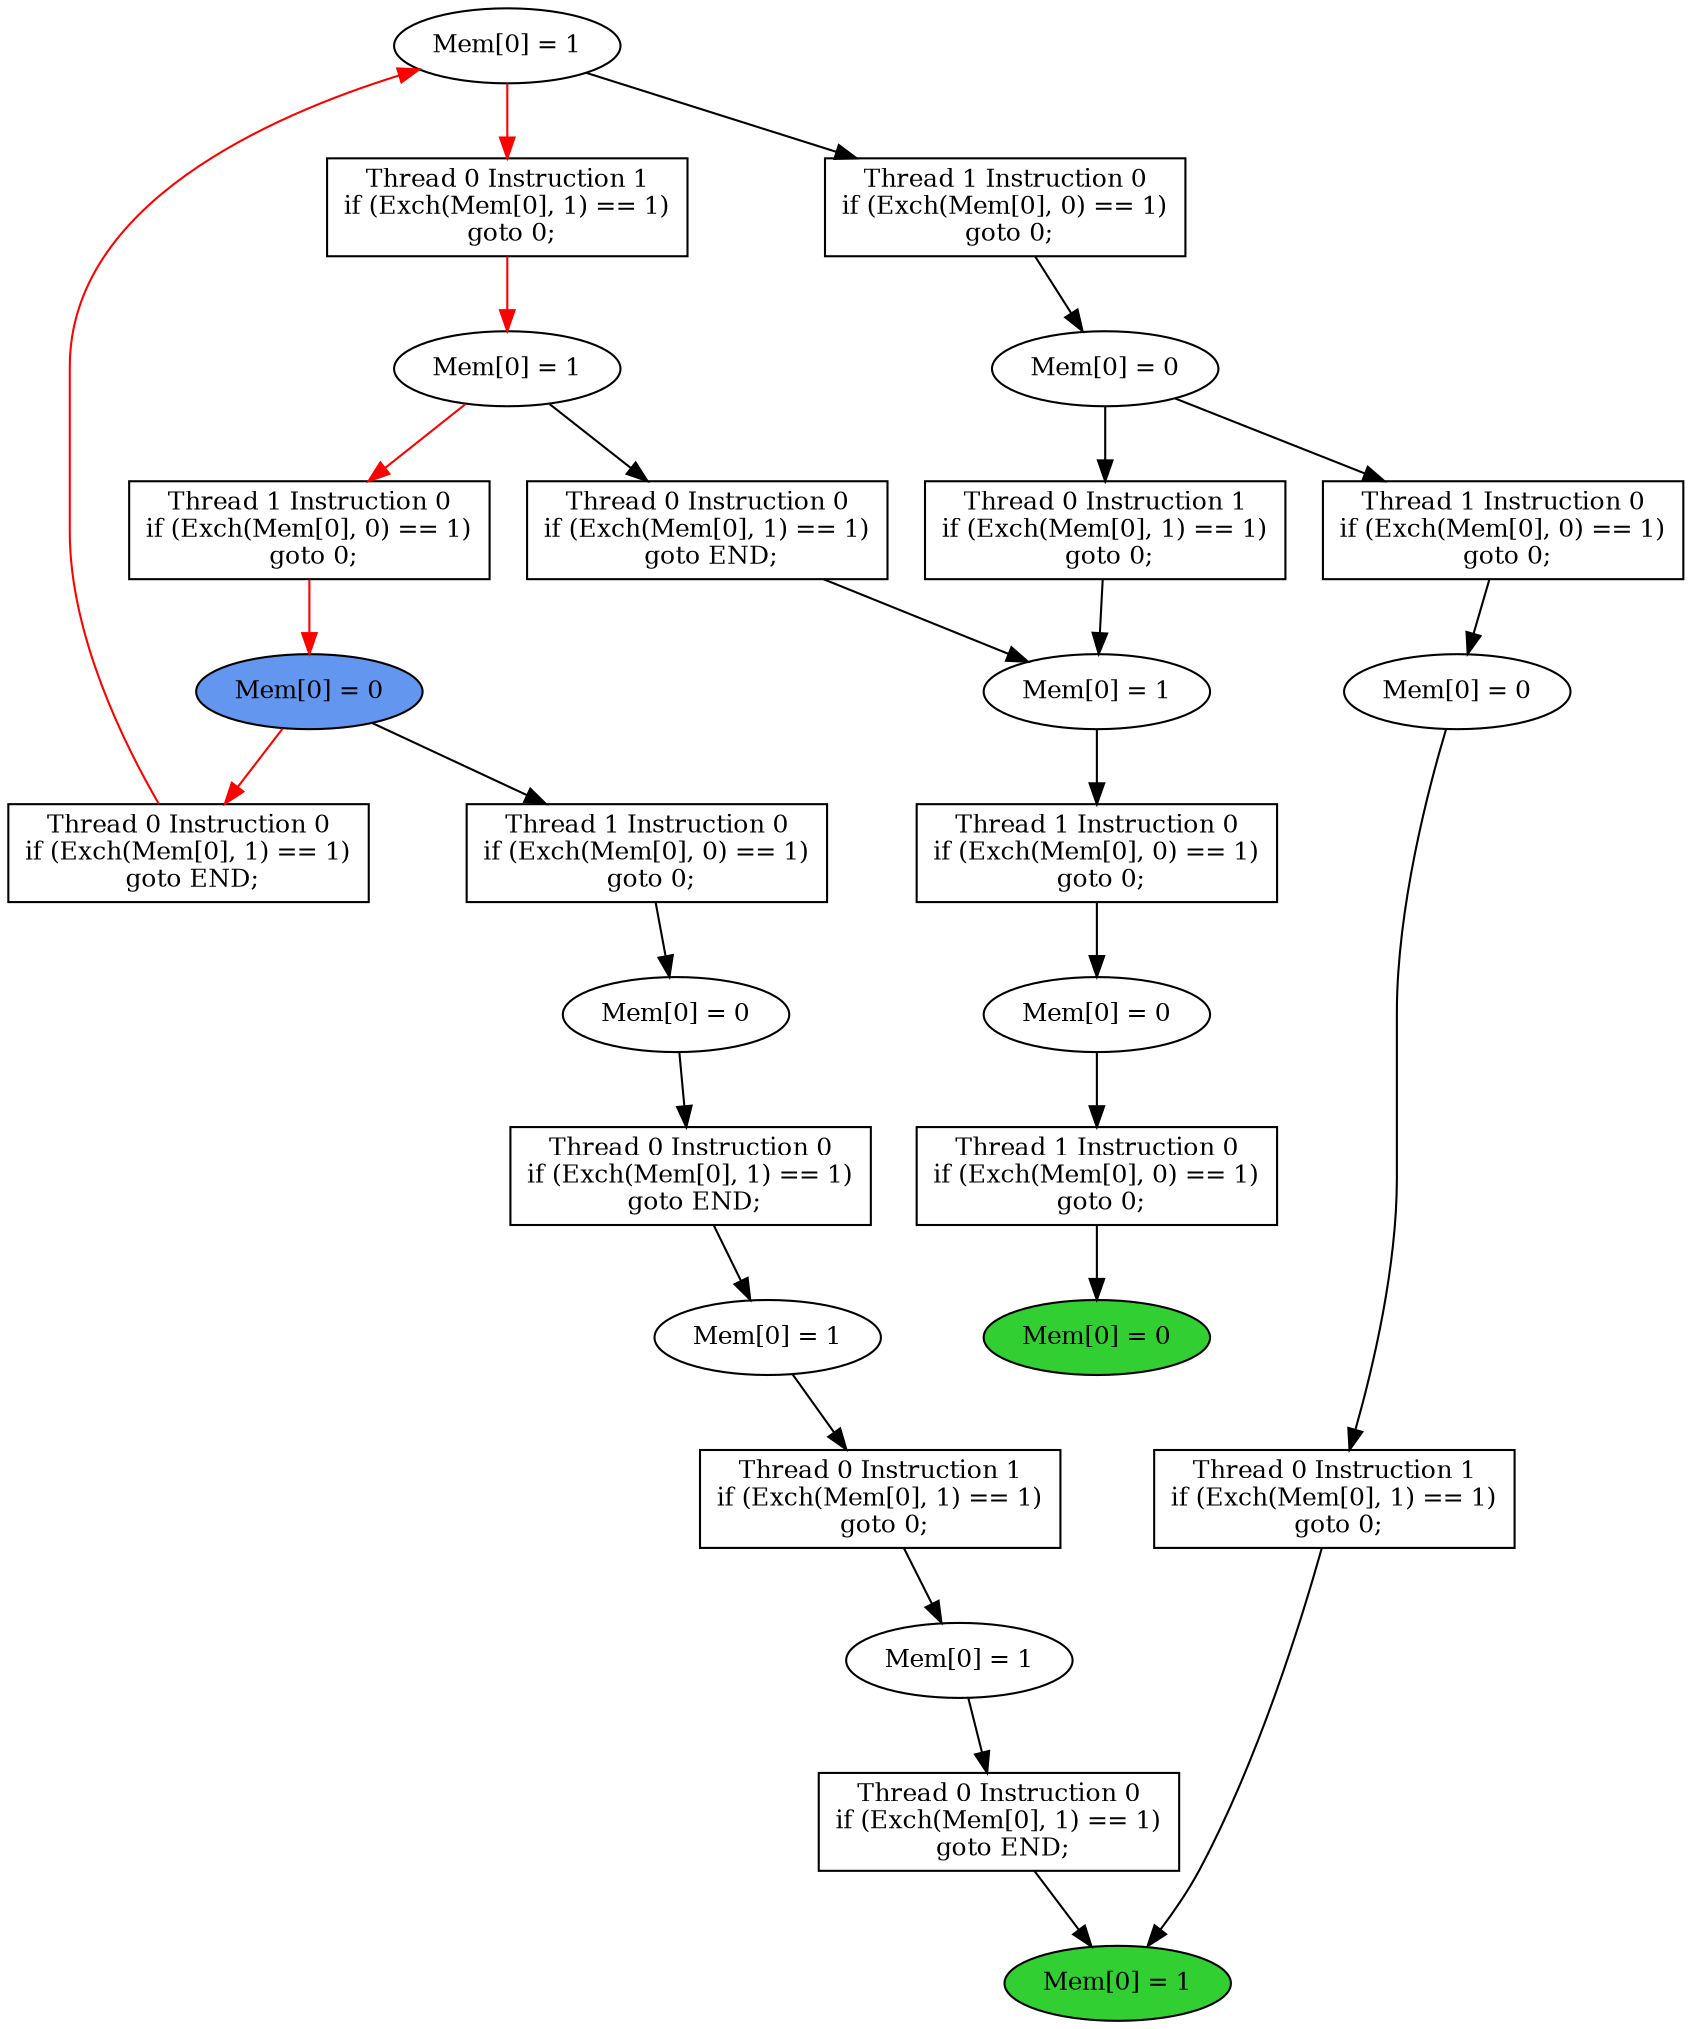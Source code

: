 digraph "graph" {
graph [fontsize=12]
node [fontsize=12]
edge [fontsize=12]
rankdir=TB;
"N23" -> "N15" [uuid = "<A0, END1>", color = "#000000", fontcolor = "#ffffff", style = "solid", label = "", dir = "forward", weight = "1"]
"N33" -> "N32" [uuid = "<A1, S8>", color = "#ff0000", fontcolor = "#ffffff", style = "solid", label = "", dir = "forward", weight = "1"]
"N16" -> "N15" [uuid = "<A2, END1>", color = "#000000", fontcolor = "#ffffff", style = "solid", label = "", dir = "forward", weight = "1"]
"N14" -> "N12" [uuid = "<A3, S7>", color = "#000000", fontcolor = "#ffffff", style = "solid", label = "", dir = "forward", weight = "1"]
"N20" -> "N19" [uuid = "<A4, S1>", color = "#000000", fontcolor = "#ffffff", style = "solid", label = "", dir = "forward", weight = "1"]
"N36" -> "N29" [uuid = "<A5, S0>", color = "#ff0000", fontcolor = "#ffffff", style = "solid", label = "", dir = "back", weight = "1"]
"N13" -> "N12" [uuid = "<A6, S7>", color = "#000000", fontcolor = "#ffffff", style = "solid", label = "", dir = "forward", weight = "1"]
"N18" -> "N17" [uuid = "<A7, S6>", color = "#000000", fontcolor = "#ffffff", style = "solid", label = "", dir = "forward", weight = "1"]
"N9" -> "N8" [uuid = "<A8, END0>", color = "#000000", fontcolor = "#ffffff", style = "solid", label = "", dir = "forward", weight = "1"]
"N27" -> "N26" [uuid = "<A9, S5>", color = "#000000", fontcolor = "#ffffff", style = "solid", label = "", dir = "forward", weight = "1"]
"N11" -> "N10" [uuid = "<A10, S4>", color = "#000000", fontcolor = "#ffffff", style = "solid", label = "", dir = "forward", weight = "1"]
"N25" -> "N24" [uuid = "<A11, S3>", color = "#000000", fontcolor = "#ffffff", style = "solid", label = "", dir = "forward", weight = "1"]
"N22" -> "N21" [uuid = "<A12, S2>", color = "#000000", fontcolor = "#ffffff", style = "solid", label = "", dir = "forward", weight = "1"]
"N31" -> "N30" [uuid = "<A13, START$0>", color = "#ff0000", fontcolor = "#ffffff", style = "solid", label = "", dir = "forward", weight = "1"]
"N24" -> "N23" [uuid = "<A0, S3>", color = "#000000", fontcolor = "#ffffff", style = "solid", label = "", dir = "forward", weight = "1"]
"N36" -> "N33" [uuid = "<A1, S0>", color = "#ff0000", fontcolor = "#ffffff", style = "solid", label = "", dir = "forward", weight = "1"]
"N17" -> "N16" [uuid = "<A2, S6>", color = "#000000", fontcolor = "#ffffff", style = "solid", label = "", dir = "forward", weight = "1"]
"N32" -> "N14" [uuid = "<A3, S8>", color = "#000000", fontcolor = "#ffffff", style = "solid", label = "", dir = "forward", weight = "1"]
"N21" -> "N20" [uuid = "<A4, S2>", color = "#000000", fontcolor = "#ffffff", style = "solid", label = "", dir = "forward", weight = "1"]
"N30" -> "N29" [uuid = "<A5, START$0>", color = "#ff0000", fontcolor = "#ffffff", style = "solid", label = "", dir = "forward", weight = "1"]
"N26" -> "N13" [uuid = "<A6, S5>", color = "#000000", fontcolor = "#ffffff", style = "solid", label = "", dir = "forward", weight = "1"]
"N19" -> "N18" [uuid = "<A7, S1>", color = "#000000", fontcolor = "#ffffff", style = "solid", label = "", dir = "forward", weight = "1"]
"N10" -> "N9" [uuid = "<A8, S4>", color = "#000000", fontcolor = "#ffffff", style = "solid", label = "", dir = "forward", weight = "1"]
"N36" -> "N27" [uuid = "<A9, S0>", color = "#000000", fontcolor = "#ffffff", style = "solid", label = "", dir = "forward", weight = "1"]
"N12" -> "N11" [uuid = "<A10, S7>", color = "#000000", fontcolor = "#ffffff", style = "solid", label = "", dir = "forward", weight = "1"]
"N26" -> "N25" [uuid = "<A11, S5>", color = "#000000", fontcolor = "#ffffff", style = "solid", label = "", dir = "forward", weight = "1"]
"N30" -> "N22" [uuid = "<A12, START$0>", color = "#000000", fontcolor = "#ffffff", style = "solid", label = "", dir = "forward", weight = "1"]
"N32" -> "N31" [uuid = "<A13, S8>", color = "#ff0000", fontcolor = "#ffffff", style = "solid", label = "", dir = "forward", weight = "1"]
"N8" [uuid="END0", label="Mem[0] = 0", fillcolor = "#31cf31", fontcolor = "#000000", shape = "ellipse", style = "filled, solid"]
"N9" [uuid="A8", label="Thread 1 Instruction 0
if (Exch(Mem[0], 0) == 1)
 goto 0;", fillcolor = "#ffffff", fontcolor = "#000000", shape = "box", style = "filled, solid"]
"N10" [uuid="S4", label="Mem[0] = 0", fillcolor = "#ffffff", fontcolor = "#000000", shape = "ellipse", style = "filled, solid"]
"N11" [uuid="A10", label="Thread 1 Instruction 0
if (Exch(Mem[0], 0) == 1)
 goto 0;", fillcolor = "#ffffff", fontcolor = "#000000", shape = "box", style = "filled, solid"]
"N12" [uuid="S7", label="Mem[0] = 1", fillcolor = "#ffffff", fontcolor = "#000000", shape = "ellipse", style = "filled, solid"]
"N13" [uuid="A6", label="Thread 0 Instruction 1
if (Exch(Mem[0], 1) == 1)
 goto 0;", fillcolor = "#ffffff", fontcolor = "#000000", shape = "box", style = "filled, solid"]
"N14" [uuid="A3", label="Thread 0 Instruction 0
if (Exch(Mem[0], 1) == 1)
 goto END;", fillcolor = "#ffffff", fontcolor = "#000000", shape = "box", style = "filled, solid"]
"N15" [uuid="END1", label="Mem[0] = 1", fillcolor = "#31cf31", fontcolor = "#000000", shape = "ellipse", style = "filled, solid"]
"N16" [uuid="A2", label="Thread 0 Instruction 0
if (Exch(Mem[0], 1) == 1)
 goto END;", fillcolor = "#ffffff", fontcolor = "#000000", shape = "box", style = "filled, solid"]
"N17" [uuid="S6", label="Mem[0] = 1", fillcolor = "#ffffff", fontcolor = "#000000", shape = "ellipse", style = "filled, solid"]
"N18" [uuid="A7", label="Thread 0 Instruction 1
if (Exch(Mem[0], 1) == 1)
 goto 0;", fillcolor = "#ffffff", fontcolor = "#000000", shape = "box", style = "filled, solid"]
"N19" [uuid="S1", label="Mem[0] = 1", fillcolor = "#ffffff", fontcolor = "#000000", shape = "ellipse", style = "filled, solid"]
"N20" [uuid="A4", label="Thread 0 Instruction 0
if (Exch(Mem[0], 1) == 1)
 goto END;", fillcolor = "#ffffff", fontcolor = "#000000", shape = "box", style = "filled, solid"]
"N21" [uuid="S2", label="Mem[0] = 0", fillcolor = "#ffffff", fontcolor = "#000000", shape = "ellipse", style = "filled, solid"]
"N22" [uuid="A12", label="Thread 1 Instruction 0
if (Exch(Mem[0], 0) == 1)
 goto 0;", fillcolor = "#ffffff", fontcolor = "#000000", shape = "box", style = "filled, solid"]
"N23" [uuid="A0", label="Thread 0 Instruction 1
if (Exch(Mem[0], 1) == 1)
 goto 0;", fillcolor = "#ffffff", fontcolor = "#000000", shape = "box", style = "filled, solid"]
"N24" [uuid="S3", label="Mem[0] = 0", fillcolor = "#ffffff", fontcolor = "#000000", shape = "ellipse", style = "filled, solid"]
"N25" [uuid="A11", label="Thread 1 Instruction 0
if (Exch(Mem[0], 0) == 1)
 goto 0;", fillcolor = "#ffffff", fontcolor = "#000000", shape = "box", style = "filled, solid"]
"N26" [uuid="S5", label="Mem[0] = 0", fillcolor = "#ffffff", fontcolor = "#000000", shape = "ellipse", style = "filled, solid"]
"N27" [uuid="A9", label="Thread 1 Instruction 0
if (Exch(Mem[0], 0) == 1)
 goto 0;", fillcolor = "#ffffff", fontcolor = "#000000", shape = "box", style = "filled, solid"]
"N29" [uuid="A5", label="Thread 0 Instruction 0
if (Exch(Mem[0], 1) == 1)
 goto END;", fillcolor = "#ffffff", fontcolor = "#000000", shape = "box", style = "filled, solid"]
"N30" [uuid="START$0", label="Mem[0] = 0", fillcolor = "#6396ef", fontcolor = "#000000", shape = "ellipse", style = "filled, solid"]
"N31" [uuid="A13", label="Thread 1 Instruction 0
if (Exch(Mem[0], 0) == 1)
 goto 0;", fillcolor = "#ffffff", fontcolor = "#000000", shape = "box", style = "filled, solid"]
"N32" [uuid="S8", label="Mem[0] = 1", fillcolor = "#ffffff", fontcolor = "#000000", shape = "ellipse", style = "filled, solid"]
"N33" [uuid="A1", label="Thread 0 Instruction 1
if (Exch(Mem[0], 1) == 1)
 goto 0;", fillcolor = "#ffffff", fontcolor = "#000000", shape = "box", style = "filled, solid"]
"N36" [uuid="S0", label="Mem[0] = 1", fillcolor = "#ffffff", fontcolor = "#000000", shape = "ellipse", style = "filled, solid"]
}